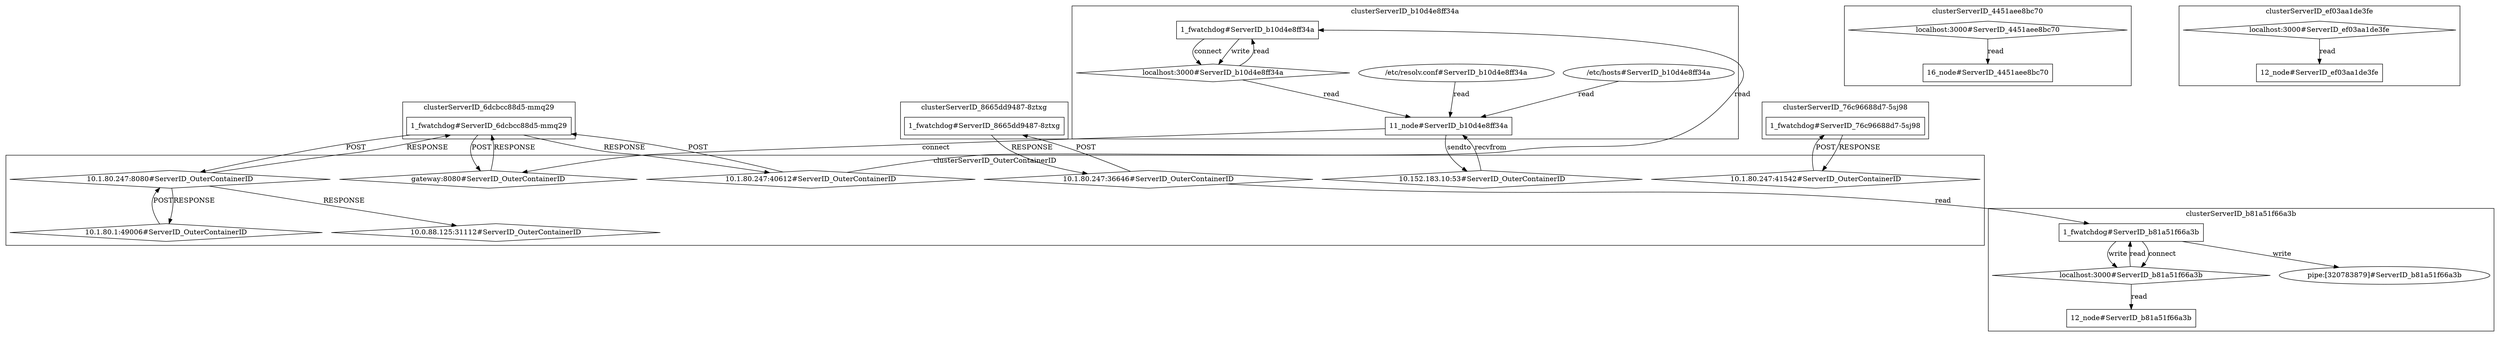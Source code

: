 digraph G {
	"gateway:8080#ServerID_OuterContainerID"->"1_fwatchdog#ServerID_6dcbcc88d5-mmq29"[ label="RESPONSE" ];
	"10.1.80.247:36646#ServerID_OuterContainerID"->"1_fwatchdog#ServerID_8665dd9487-8ztxg"[ label="POST" ];
	"10.1.80.247:40612#ServerID_OuterContainerID"->"1_fwatchdog#ServerID_6dcbcc88d5-mmq29"[ label="POST" ];
	"1_fwatchdog#ServerID_6dcbcc88d5-mmq29"->"10.1.80.247:8080#ServerID_OuterContainerID"[ label="POST" ];
	"10.1.80.247:8080#ServerID_OuterContainerID"->"1_fwatchdog#ServerID_6dcbcc88d5-mmq29"[ label="RESPONSE" ];
	"1_fwatchdog#ServerID_8665dd9487-8ztxg"->"10.1.80.247:36646#ServerID_OuterContainerID"[ label="RESPONSE" ];
	"1_fwatchdog#ServerID_6dcbcc88d5-mmq29"->"gateway:8080#ServerID_OuterContainerID"[ label="POST" ];
	"10.1.80.247:41542#ServerID_OuterContainerID"->"1_fwatchdog#ServerID_76c96688d7-5sj98"[ label="POST" ];
	"1_fwatchdog#ServerID_76c96688d7-5sj98"->"10.1.80.247:41542#ServerID_OuterContainerID"[ label="RESPONSE" ];
	"1_fwatchdog#ServerID_6dcbcc88d5-mmq29"->"10.1.80.247:40612#ServerID_OuterContainerID"[ label="RESPONSE" ];
	"1_fwatchdog#ServerID_b10d4e8ff34a"->"localhost:3000#ServerID_b10d4e8ff34a"[ label="connect" ];
	"localhost:3000#ServerID_b10d4e8ff34a"->"1_fwatchdog#ServerID_b10d4e8ff34a"[ label="read" ];
	"1_fwatchdog#ServerID_b10d4e8ff34a"->"localhost:3000#ServerID_b10d4e8ff34a"[ label="write" ];
	"10.1.80.247:40612#ServerID_OuterContainerID"->"1_fwatchdog#ServerID_b10d4e8ff34a"[ label="read" ];
	"/etc/hosts#ServerID_b10d4e8ff34a"->"11_node#ServerID_b10d4e8ff34a"[ label="read" ];
	"/etc/resolv.conf#ServerID_b10d4e8ff34a"->"11_node#ServerID_b10d4e8ff34a"[ label="read" ];
	"11_node#ServerID_b10d4e8ff34a"->"10.152.183.10:53#ServerID_OuterContainerID"[ label="sendto" ];
	"10.152.183.10:53#ServerID_OuterContainerID"->"11_node#ServerID_b10d4e8ff34a"[ label="recvfrom" ];
	"11_node#ServerID_b10d4e8ff34a"->"gateway:8080#ServerID_OuterContainerID"[ label="connect" ];
	"10.1.80.247:36646#ServerID_OuterContainerID"->"1_fwatchdog#ServerID_b81a51f66a3b"[ label="read" ];
	"1_fwatchdog#ServerID_b81a51f66a3b"->"localhost:3000#ServerID_b81a51f66a3b"[ label="connect" ];
	"localhost:3000#ServerID_b81a51f66a3b"->"1_fwatchdog#ServerID_b81a51f66a3b"[ label="read" ];
	"localhost:3000#ServerID_b81a51f66a3b"->"12_node#ServerID_b81a51f66a3b"[ label="read" ];
	"1_fwatchdog#ServerID_b81a51f66a3b"->"localhost:3000#ServerID_b81a51f66a3b"[ label="write" ];
	"1_fwatchdog#ServerID_b81a51f66a3b"->"pipe:[320783879]#ServerID_b81a51f66a3b"[ label="write" ];
	"localhost:3000#ServerID_4451aee8bc70"->"16_node#ServerID_4451aee8bc70"[ label="read" ];
	"localhost:3000#ServerID_ef03aa1de3fe"->"12_node#ServerID_ef03aa1de3fe"[ label="read" ];
	"localhost:3000#ServerID_b10d4e8ff34a"->"11_node#ServerID_b10d4e8ff34a"[ label="read" ];
	"10.1.80.1:49006#ServerID_OuterContainerID"->"10.1.80.247:8080#ServerID_OuterContainerID"[ label="POST" ];
	"10.1.80.247:8080#ServerID_OuterContainerID"->"10.1.80.1:49006#ServerID_OuterContainerID"[ label="RESPONSE" ];
	"10.1.80.247:8080#ServerID_OuterContainerID"->"10.0.88.125:31112#ServerID_OuterContainerID"[ label="RESPONSE" ];
	subgraph "clusterServerID_4451aee8bc70" {
	label="clusterServerID_4451aee8bc70";
	"16_node#ServerID_4451aee8bc70" [ shape=box ];
	"localhost:3000#ServerID_4451aee8bc70" [ shape=diamond ];

}
;
	subgraph "clusterServerID_6dcbcc88d5-mmq29" {
	label="clusterServerID_6dcbcc88d5-mmq29";
	"1_fwatchdog#ServerID_6dcbcc88d5-mmq29" [ shape=box ];

}
;
	subgraph "clusterServerID_76c96688d7-5sj98" {
	label="clusterServerID_76c96688d7-5sj98";
	"1_fwatchdog#ServerID_76c96688d7-5sj98" [ shape=box ];

}
;
	subgraph "clusterServerID_8665dd9487-8ztxg" {
	label="clusterServerID_8665dd9487-8ztxg";
	"1_fwatchdog#ServerID_8665dd9487-8ztxg" [ shape=box ];

}
;
	subgraph "clusterServerID_OuterContainerID" {
	label="clusterServerID_OuterContainerID";
	"10.0.88.125:31112#ServerID_OuterContainerID" [ shape=diamond ];
	"10.1.80.1:49006#ServerID_OuterContainerID" [ shape=diamond ];
	"10.1.80.247:36646#ServerID_OuterContainerID" [ shape=diamond ];
	"10.1.80.247:40612#ServerID_OuterContainerID" [ shape=diamond ];
	"10.1.80.247:41542#ServerID_OuterContainerID" [ shape=diamond ];
	"10.1.80.247:8080#ServerID_OuterContainerID" [ shape=diamond ];
	"10.152.183.10:53#ServerID_OuterContainerID" [ shape=diamond ];
	"gateway:8080#ServerID_OuterContainerID" [ shape=diamond ];

}
;
	subgraph "clusterServerID_b10d4e8ff34a" {
	label="clusterServerID_b10d4e8ff34a";
	"/etc/hosts#ServerID_b10d4e8ff34a" [ shape=ellipse ];
	"/etc/resolv.conf#ServerID_b10d4e8ff34a" [ shape=ellipse ];
	"11_node#ServerID_b10d4e8ff34a" [ shape=box ];
	"1_fwatchdog#ServerID_b10d4e8ff34a" [ shape=box ];
	"localhost:3000#ServerID_b10d4e8ff34a" [ shape=diamond ];

}
;
	subgraph "clusterServerID_b81a51f66a3b" {
	label="clusterServerID_b81a51f66a3b";
	"12_node#ServerID_b81a51f66a3b" [ shape=box ];
	"1_fwatchdog#ServerID_b81a51f66a3b" [ shape=box ];
	"localhost:3000#ServerID_b81a51f66a3b" [ shape=diamond ];
	"pipe:[320783879]#ServerID_b81a51f66a3b" [ shape=ellipse ];

}
;
	subgraph "clusterServerID_ef03aa1de3fe" {
	label="clusterServerID_ef03aa1de3fe";
	"12_node#ServerID_ef03aa1de3fe" [ shape=box ];
	"localhost:3000#ServerID_ef03aa1de3fe" [ shape=diamond ];

}
;

}
